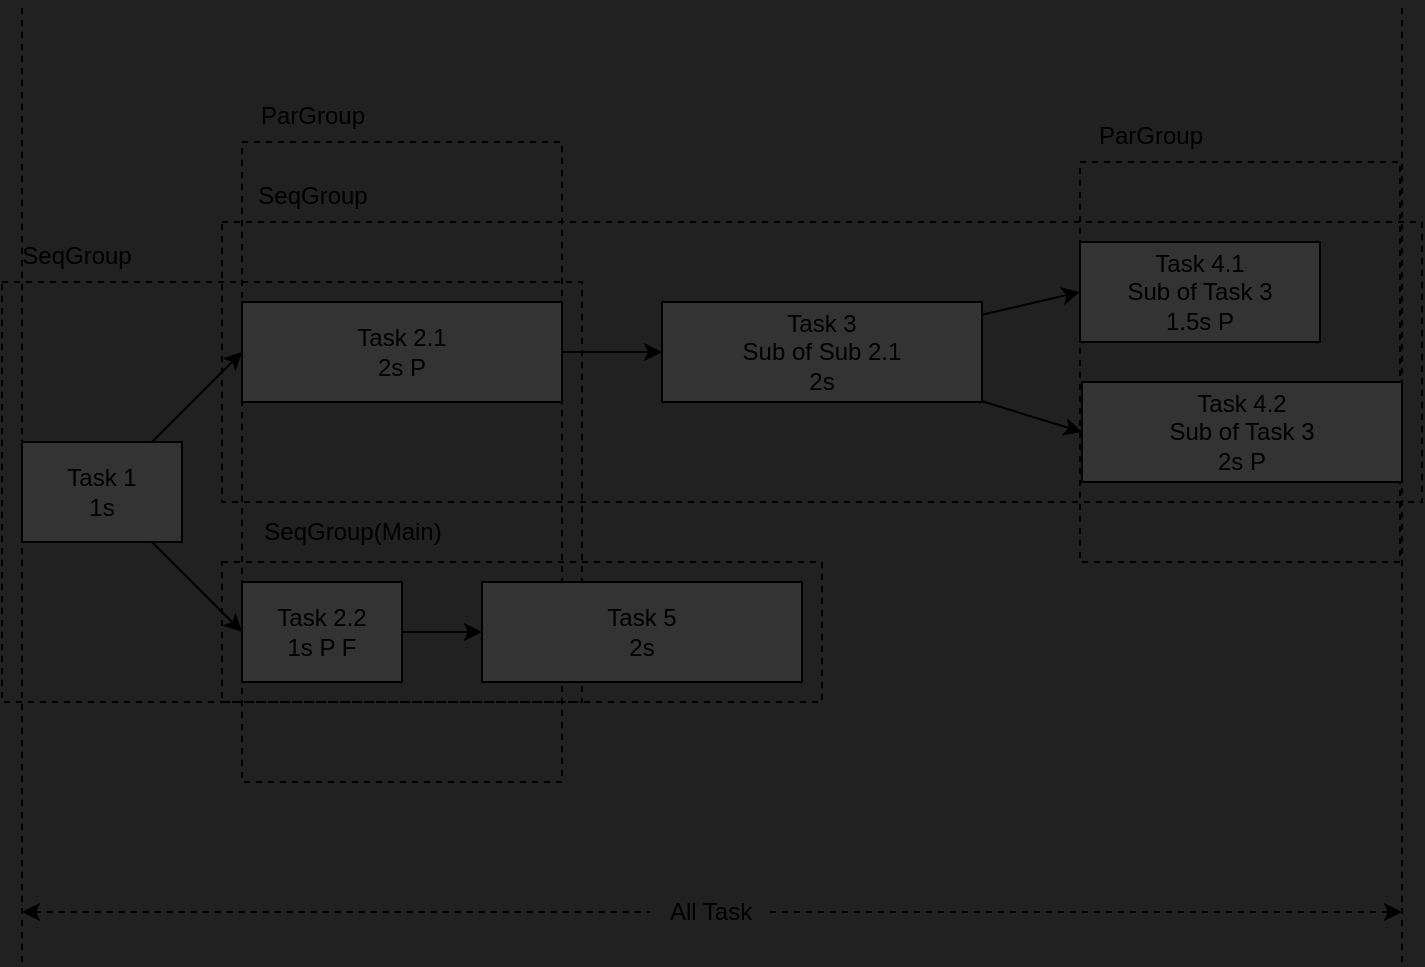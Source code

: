 <mxfile>
    <diagram id="-gGJQLABcZRlubXJxNht" name="第 1 页">
        <mxGraphModel dx="1469" dy="1179" grid="0" gridSize="10" guides="1" tooltips="1" connect="1" arrows="1" fold="1" page="1" pageScale="1" pageWidth="827" pageHeight="1169" background="#212121" math="1" shadow="0">
            <root>
                <mxCell id="0"/>
                <mxCell id="1" parent="0"/>
                <mxCell id="195" value="" style="rounded=0;whiteSpace=wrap;html=1;fillColor=none;dashed=1;movable=1;resizable=1;rotatable=1;deletable=1;editable=1;connectable=1;" vertex="1" parent="1">
                    <mxGeometry x="539" y="80" width="160" height="200" as="geometry"/>
                </mxCell>
                <mxCell id="196" value="" style="rounded=0;whiteSpace=wrap;html=1;fillColor=none;dashed=1;" vertex="1" parent="1">
                    <mxGeometry x="120" y="70" width="160" height="320" as="geometry"/>
                </mxCell>
                <mxCell id="197" value="" style="rounded=0;whiteSpace=wrap;html=1;fillColor=none;dashed=1;" vertex="1" parent="1">
                    <mxGeometry x="110" y="110" width="600" height="140" as="geometry"/>
                </mxCell>
                <mxCell id="198" value="" style="rounded=0;whiteSpace=wrap;html=1;fillColor=none;dashed=1;" vertex="1" parent="1">
                    <mxGeometry y="140" width="290" height="210" as="geometry"/>
                </mxCell>
                <mxCell id="199" style="edgeStyle=none;html=1;entryX=0;entryY=0.5;entryDx=0;entryDy=0;" edge="1" parent="1" source="201" target="203">
                    <mxGeometry relative="1" as="geometry"/>
                </mxCell>
                <mxCell id="200" style="edgeStyle=none;html=1;entryX=0;entryY=0.5;entryDx=0;entryDy=0;" edge="1" parent="1" source="201" target="205">
                    <mxGeometry relative="1" as="geometry"/>
                </mxCell>
                <mxCell id="201" value="Task 1&lt;br&gt;1s" style="rounded=0;whiteSpace=wrap;html=1;fillColor=#333333;" vertex="1" parent="1">
                    <mxGeometry x="10" y="220" width="80" height="50" as="geometry"/>
                </mxCell>
                <mxCell id="202" style="edgeStyle=none;html=1;entryX=0;entryY=0.5;entryDx=0;entryDy=0;" edge="1" parent="1" source="203" target="208">
                    <mxGeometry relative="1" as="geometry"/>
                </mxCell>
                <mxCell id="203" value="Task 2.1&lt;br&gt;2s P" style="rounded=0;whiteSpace=wrap;html=1;fillColor=#333333;" vertex="1" parent="1">
                    <mxGeometry x="120" y="150" width="160" height="50" as="geometry"/>
                </mxCell>
                <mxCell id="204" style="edgeStyle=none;html=1;entryX=0;entryY=0.5;entryDx=0;entryDy=0;" edge="1" parent="1" source="205" target="211">
                    <mxGeometry relative="1" as="geometry"/>
                </mxCell>
                <mxCell id="205" value="Task 2.2&lt;br&gt;1s P F" style="rounded=0;whiteSpace=wrap;html=1;fillColor=#333333;" vertex="1" parent="1">
                    <mxGeometry x="120" y="290" width="80" height="50" as="geometry"/>
                </mxCell>
                <mxCell id="206" style="edgeStyle=none;html=1;entryX=0;entryY=0.5;entryDx=0;entryDy=0;" edge="1" parent="1" source="208" target="209">
                    <mxGeometry relative="1" as="geometry"/>
                </mxCell>
                <mxCell id="207" style="edgeStyle=none;html=1;entryX=0;entryY=0.5;entryDx=0;entryDy=0;" edge="1" parent="1" source="208" target="210">
                    <mxGeometry relative="1" as="geometry"/>
                </mxCell>
                <mxCell id="208" value="Task 3&lt;br&gt;Sub of Sub 2.1&lt;br&gt;2s" style="rounded=0;whiteSpace=wrap;html=1;fillColor=#333333;" vertex="1" parent="1">
                    <mxGeometry x="330" y="150" width="160" height="50" as="geometry"/>
                </mxCell>
                <mxCell id="209" value="Task 4.1&lt;br&gt;Sub&amp;nbsp;of Task 3&lt;br&gt;1.5s P" style="rounded=0;whiteSpace=wrap;html=1;fillColor=#333333;" vertex="1" parent="1">
                    <mxGeometry x="539" y="120" width="120" height="50" as="geometry"/>
                </mxCell>
                <mxCell id="210" value="Task 4.2&lt;br&gt;Sub of Task 3&lt;br&gt;2s P" style="rounded=0;whiteSpace=wrap;html=1;fillColor=#333333;" vertex="1" parent="1">
                    <mxGeometry x="540" y="190" width="160" height="50" as="geometry"/>
                </mxCell>
                <mxCell id="211" value="Task 5&lt;br&gt;2s" style="rounded=0;whiteSpace=wrap;html=1;fillColor=#333333;" vertex="1" parent="1">
                    <mxGeometry x="240" y="290" width="160" height="50" as="geometry"/>
                </mxCell>
                <mxCell id="212" value="SeqGroup" style="text;html=1;align=center;verticalAlign=middle;resizable=0;points=[];autosize=1;strokeColor=none;fillColor=none;" vertex="1" parent="1">
                    <mxGeometry y="114" width="73" height="26" as="geometry"/>
                </mxCell>
                <mxCell id="213" value="ParGroup" style="text;html=1;align=center;verticalAlign=middle;resizable=0;points=[];autosize=1;strokeColor=none;fillColor=none;" vertex="1" parent="1">
                    <mxGeometry x="120" y="44" width="70" height="26" as="geometry"/>
                </mxCell>
                <mxCell id="214" value="SeqGroup" style="text;html=1;align=center;verticalAlign=middle;resizable=0;points=[];autosize=1;strokeColor=none;fillColor=none;" vertex="1" parent="1">
                    <mxGeometry x="118.5" y="84" width="73" height="26" as="geometry"/>
                </mxCell>
                <mxCell id="215" value="" style="rounded=0;whiteSpace=wrap;html=1;fillColor=none;dashed=1;" vertex="1" parent="1">
                    <mxGeometry x="110" y="280" width="300" height="70" as="geometry"/>
                </mxCell>
                <mxCell id="216" value="SeqGroup(Main)" style="text;html=1;align=center;verticalAlign=middle;resizable=0;points=[];autosize=1;strokeColor=none;fillColor=none;" vertex="1" parent="1">
                    <mxGeometry x="120" y="250" width="110" height="30" as="geometry"/>
                </mxCell>
                <mxCell id="217" value="ParGroup" style="text;html=1;align=center;verticalAlign=middle;resizable=0;points=[];autosize=1;strokeColor=none;fillColor=none;" vertex="1" parent="1">
                    <mxGeometry x="539" y="54" width="70" height="26" as="geometry"/>
                </mxCell>
                <mxCell id="218" value="" style="endArrow=none;dashed=1;html=1;" edge="1" parent="1">
                    <mxGeometry width="50" height="50" relative="1" as="geometry">
                        <mxPoint x="10" y="480" as="sourcePoint"/>
                        <mxPoint x="10" as="targetPoint"/>
                    </mxGeometry>
                </mxCell>
                <mxCell id="219" value="" style="endArrow=none;dashed=1;html=1;" edge="1" parent="1">
                    <mxGeometry width="50" height="50" relative="1" as="geometry">
                        <mxPoint x="700" y="480" as="sourcePoint"/>
                        <mxPoint x="700" as="targetPoint"/>
                    </mxGeometry>
                </mxCell>
                <mxCell id="220" value="" style="endArrow=classic;startArrow=none;html=1;dashed=1;" edge="1" parent="1" source="222">
                    <mxGeometry width="50" height="50" relative="1" as="geometry">
                        <mxPoint x="10" y="460" as="sourcePoint"/>
                        <mxPoint x="700" y="455" as="targetPoint"/>
                    </mxGeometry>
                </mxCell>
                <mxCell id="221" value="" style="endArrow=none;startArrow=classic;html=1;dashed=1;" edge="1" parent="1" target="222">
                    <mxGeometry width="50" height="50" relative="1" as="geometry">
                        <mxPoint x="10" y="455" as="sourcePoint"/>
                        <mxPoint x="700" y="460" as="targetPoint"/>
                    </mxGeometry>
                </mxCell>
                <mxCell id="222" value="All Task" style="text;html=1;align=center;verticalAlign=middle;resizable=0;points=[];autosize=1;strokeColor=none;fillColor=none;" vertex="1" parent="1">
                    <mxGeometry x="324" y="440" width="60" height="30" as="geometry"/>
                </mxCell>
            </root>
        </mxGraphModel>
    </diagram>
</mxfile>